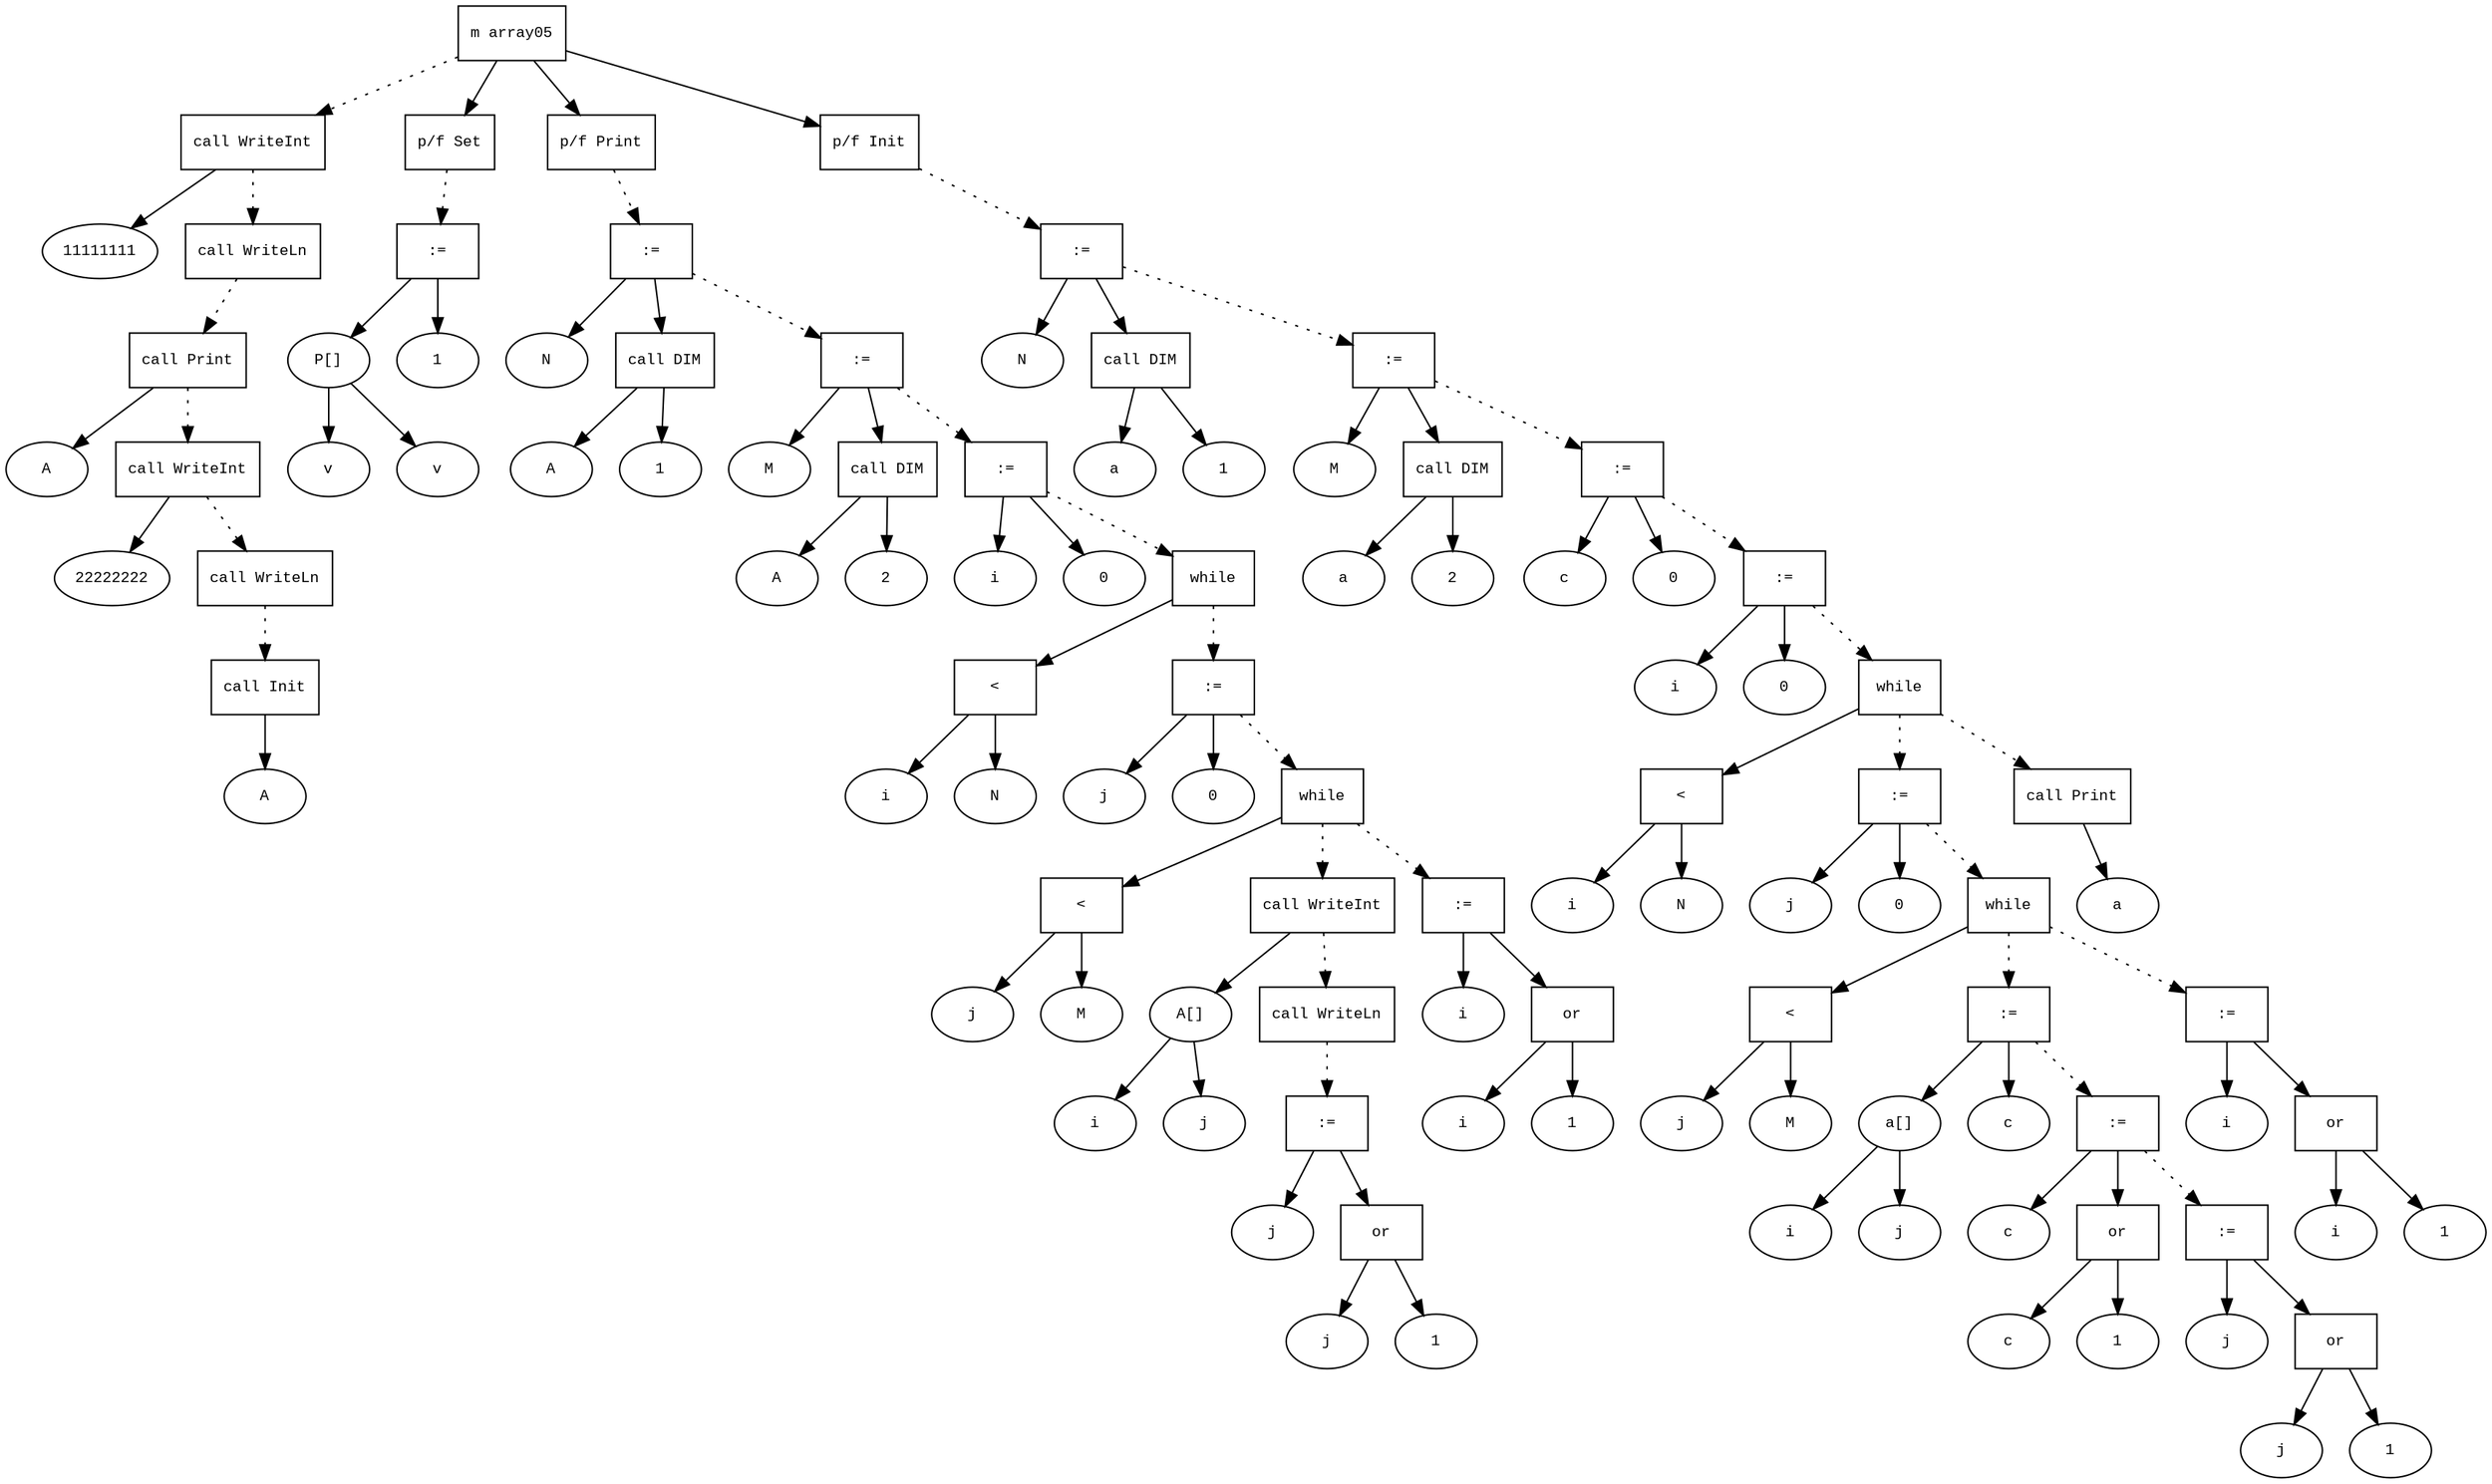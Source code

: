 digraph AST {
  graph [fontname="Times New Roman",fontsize=10];
  node  [fontname="Courier New",fontsize=10];
  edge  [fontname="Times New Roman",fontsize=10];

  node0 [label="m array05",shape=box];
  node100 [label="call WriteInt",shape=box];
  node101 [label="11111111",shape=ellipse];
  node100->node101;
  node0 -> node100 [style=dotted];
  node103 [label="call WriteLn",shape=box];
  node100 -> node103 [style=dotted];
  node105 [label="call Print",shape=box];
  node106 [label="A",shape=ellipse];
  node105->node106;
  node103 -> node105 [style=dotted];
  node108 [label="call WriteInt",shape=box];
  node109 [label="22222222",shape=ellipse];
  node108->node109;
  node105 -> node108 [style=dotted];
  node111 [label="call WriteLn",shape=box];
  node108 -> node111 [style=dotted];
  node113 [label="call Init",shape=box];
  node114 [label="A",shape=ellipse];
  node113->node114;
  node111 -> node113 [style=dotted];
  node1 [label="p/f Set",shape=box];
  node6 [label=":=",shape=box];
  node2 [label="P[]",shape=ellipse];
  node3 [label="v",shape=ellipse];
  node2-> node3;
  node4 [label="v",shape=ellipse];
  node2-> node4;
  node6->node2;
  node5 [label="1",shape=ellipse];
  node6->node5;
  node1 -> node6 [style=dotted];
  node0 -> node1;
  node7 [label="p/f Print",shape=box];
  node12 [label=":=",shape=box];
  node8 [label="N",shape=ellipse];
  node12->node8;
  node9 [label="call DIM",shape=box];
  node10 [label="A",shape=ellipse];
  node9->node10;
  node11 [label="1",shape=ellipse];
  node9->node11;
  node12->node9;
  node7 -> node12 [style=dotted];
  node17 [label=":=",shape=box];
  node13 [label="M",shape=ellipse];
  node17->node13;
  node14 [label="call DIM",shape=box];
  node15 [label="A",shape=ellipse];
  node14->node15;
  node16 [label="2",shape=ellipse];
  node14->node16;
  node17->node14;
  node12 -> node17 [style=dotted];
  node20 [label=":=",shape=box];
  node18 [label="i",shape=ellipse];
  node20->node18;
  node19 [label="0",shape=ellipse];
  node20->node19;
  node17 -> node20 [style=dotted];
  node48 [label="while",shape=box];
  node23 [label="<",shape=box];
  node21 [label="i",shape=ellipse];
  node23->node21;
  node22 [label="N",shape=ellipse];
  node23->node22;
  node48->node23;
  node26 [label=":=",shape=box];
  node24 [label="j",shape=ellipse];
  node26->node24;
  node25 [label="0",shape=ellipse];
  node26->node25;
  node48 -> node26 [style=dotted];
  node42 [label="while",shape=box];
  node29 [label="<",shape=box];
  node27 [label="j",shape=ellipse];
  node29->node27;
  node28 [label="M",shape=ellipse];
  node29->node28;
  node42->node29;
  node30 [label="call WriteInt",shape=box];
  node31 [label="A[]",shape=ellipse];
  node32 [label="i",shape=ellipse];
  node31-> node32;
  node33 [label="j",shape=ellipse];
  node31-> node33;
  node30->node31;
  node42 -> node30 [style=dotted];
  node35 [label="call WriteLn",shape=box];
  node30 -> node35 [style=dotted];
  node41 [label=":=",shape=box];
  node37 [label="j",shape=ellipse];
  node41->node37;
  node40 [label="or",shape=box];
  node38 [label="j",shape=ellipse];
  node40->node38;
  node39 [label="1",shape=ellipse];
  node40->node39;
  node41->node40;
  node35 -> node41 [style=dotted];
  node26 -> node42 [style=dotted];
  node47 [label=":=",shape=box];
  node43 [label="i",shape=ellipse];
  node47->node43;
  node46 [label="or",shape=box];
  node44 [label="i",shape=ellipse];
  node46->node44;
  node45 [label="1",shape=ellipse];
  node46->node45;
  node47->node46;
  node42 -> node47 [style=dotted];
  node20 -> node48 [style=dotted];
  node0 -> node7;
  node49 [label="p/f Init",shape=box];
  node54 [label=":=",shape=box];
  node50 [label="N",shape=ellipse];
  node54->node50;
  node51 [label="call DIM",shape=box];
  node52 [label="a",shape=ellipse];
  node51->node52;
  node53 [label="1",shape=ellipse];
  node51->node53;
  node54->node51;
  node49 -> node54 [style=dotted];
  node59 [label=":=",shape=box];
  node55 [label="M",shape=ellipse];
  node59->node55;
  node56 [label="call DIM",shape=box];
  node57 [label="a",shape=ellipse];
  node56->node57;
  node58 [label="2",shape=ellipse];
  node56->node58;
  node59->node56;
  node54 -> node59 [style=dotted];
  node62 [label=":=",shape=box];
  node60 [label="c",shape=ellipse];
  node62->node60;
  node61 [label="0",shape=ellipse];
  node62->node61;
  node59 -> node62 [style=dotted];
  node65 [label=":=",shape=box];
  node63 [label="i",shape=ellipse];
  node65->node63;
  node64 [label="0",shape=ellipse];
  node65->node64;
  node62 -> node65 [style=dotted];
  node96 [label="while",shape=box];
  node68 [label="<",shape=box];
  node66 [label="i",shape=ellipse];
  node68->node66;
  node67 [label="N",shape=ellipse];
  node68->node67;
  node96->node68;
  node71 [label=":=",shape=box];
  node69 [label="j",shape=ellipse];
  node71->node69;
  node70 [label="0",shape=ellipse];
  node71->node70;
  node96 -> node71 [style=dotted];
  node90 [label="while",shape=box];
  node74 [label="<",shape=box];
  node72 [label="j",shape=ellipse];
  node74->node72;
  node73 [label="M",shape=ellipse];
  node74->node73;
  node90->node74;
  node79 [label=":=",shape=box];
  node75 [label="a[]",shape=ellipse];
  node76 [label="i",shape=ellipse];
  node75-> node76;
  node77 [label="j",shape=ellipse];
  node75-> node77;
  node79->node75;
  node78 [label="c",shape=ellipse];
  node79->node78;
  node90 -> node79 [style=dotted];
  node84 [label=":=",shape=box];
  node80 [label="c",shape=ellipse];
  node84->node80;
  node83 [label="or",shape=box];
  node81 [label="c",shape=ellipse];
  node83->node81;
  node82 [label="1",shape=ellipse];
  node83->node82;
  node84->node83;
  node79 -> node84 [style=dotted];
  node89 [label=":=",shape=box];
  node85 [label="j",shape=ellipse];
  node89->node85;
  node88 [label="or",shape=box];
  node86 [label="j",shape=ellipse];
  node88->node86;
  node87 [label="1",shape=ellipse];
  node88->node87;
  node89->node88;
  node84 -> node89 [style=dotted];
  node71 -> node90 [style=dotted];
  node95 [label=":=",shape=box];
  node91 [label="i",shape=ellipse];
  node95->node91;
  node94 [label="or",shape=box];
  node92 [label="i",shape=ellipse];
  node94->node92;
  node93 [label="1",shape=ellipse];
  node94->node93;
  node95->node94;
  node90 -> node95 [style=dotted];
  node65 -> node96 [style=dotted];
  node97 [label="call Print",shape=box];
  node98 [label="a",shape=ellipse];
  node97->node98;
  node96 -> node97 [style=dotted];
  node0 -> node49;
}
